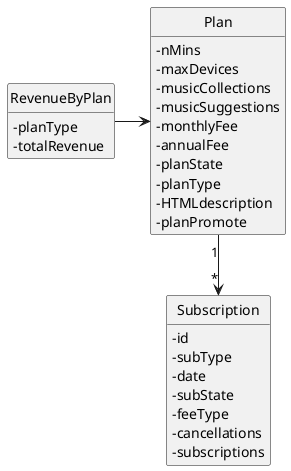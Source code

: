 @startuml
'https://plantuml.com/class-diagram
hide circle
skinparam classAttributeIconSize 0
hide methods



@startuml
'https://plantuml.com/class-diagram
hide circle
skinparam classAttributeIconSize 0
hide methods




class RevenueByPlan {
    -planType
    -totalRevenue

}

class Subscription{
    -id
    -subType
    -date
    -subState
    -feeType
    -cancellations
    -subscriptions
}

class Plan{
    -nMins
    -maxDevices
    -musicCollections
    -musicSuggestions
    -monthlyFee
    -annualFee
    -planState
    -planType
    -HTMLdescription
    -planPromote
   }


Plan "1" --> "*" Subscription
RevenueByPlan  -> Plan


@enduml

@enduml
